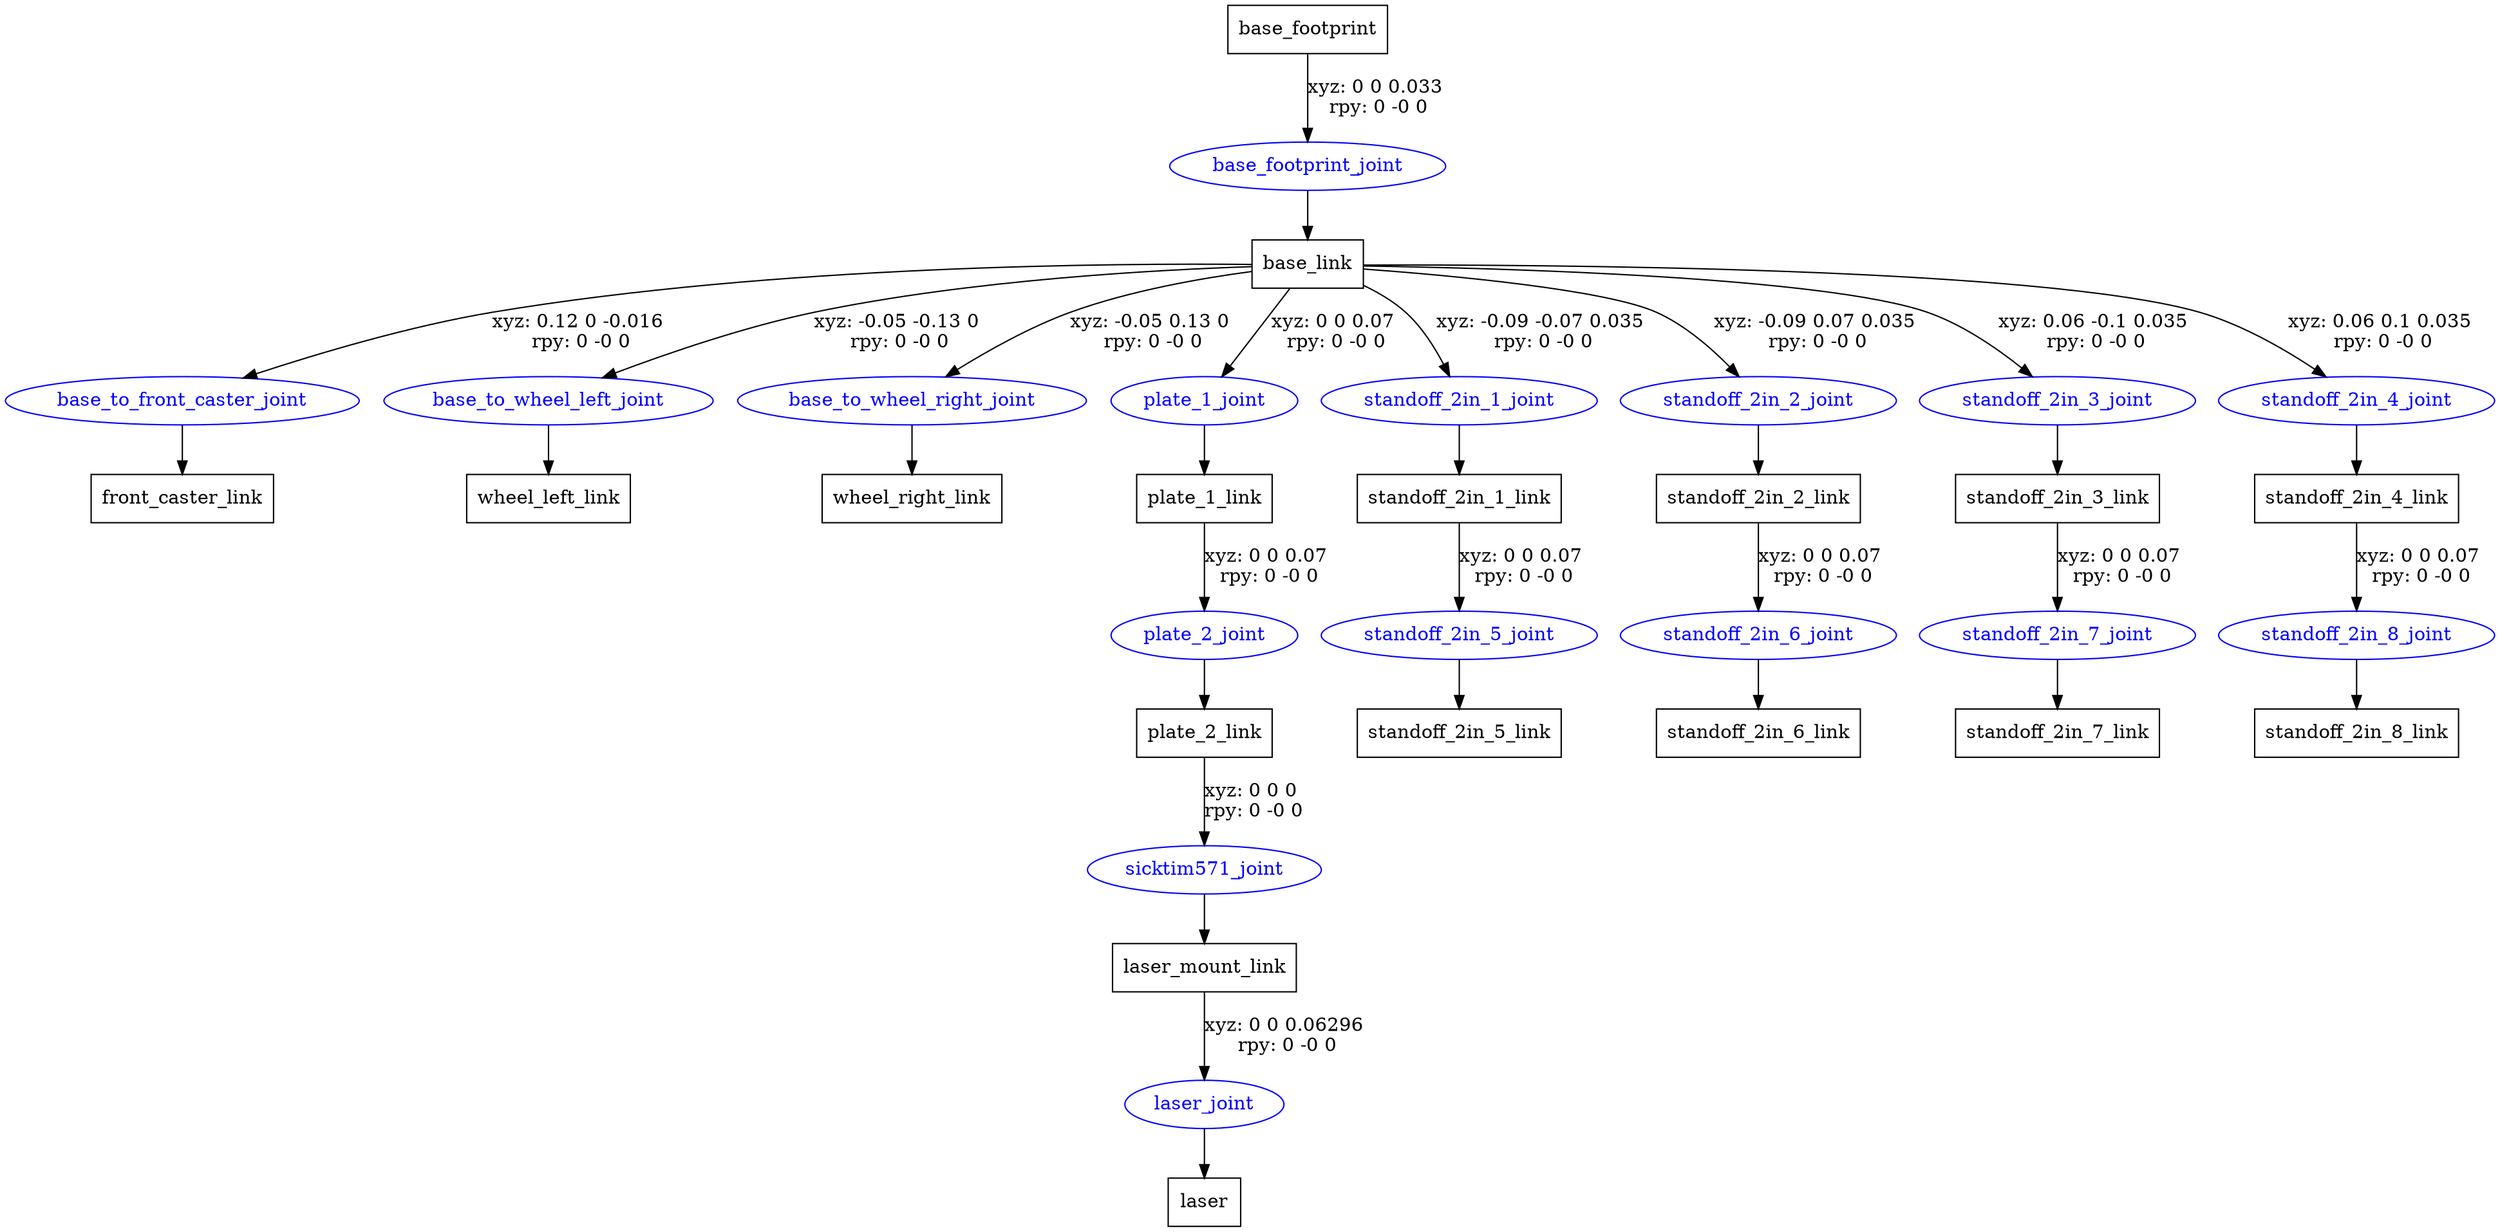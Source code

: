 digraph G {
node [shape=box];
"base_footprint" [label="base_footprint"];
"base_link" [label="base_link"];
"front_caster_link" [label="front_caster_link"];
"wheel_left_link" [label="wheel_left_link"];
"wheel_right_link" [label="wheel_right_link"];
"plate_1_link" [label="plate_1_link"];
"plate_2_link" [label="plate_2_link"];
"laser_mount_link" [label="laser_mount_link"];
"laser" [label="laser"];
"standoff_2in_1_link" [label="standoff_2in_1_link"];
"standoff_2in_5_link" [label="standoff_2in_5_link"];
"standoff_2in_2_link" [label="standoff_2in_2_link"];
"standoff_2in_6_link" [label="standoff_2in_6_link"];
"standoff_2in_3_link" [label="standoff_2in_3_link"];
"standoff_2in_7_link" [label="standoff_2in_7_link"];
"standoff_2in_4_link" [label="standoff_2in_4_link"];
"standoff_2in_8_link" [label="standoff_2in_8_link"];
node [shape=ellipse, color=blue, fontcolor=blue];
"base_footprint" -> "base_footprint_joint" [label="xyz: 0 0 0.033 \nrpy: 0 -0 0"]
"base_footprint_joint" -> "base_link"
"base_link" -> "base_to_front_caster_joint" [label="xyz: 0.12 0 -0.016 \nrpy: 0 -0 0"]
"base_to_front_caster_joint" -> "front_caster_link"
"base_link" -> "base_to_wheel_left_joint" [label="xyz: -0.05 -0.13 0 \nrpy: 0 -0 0"]
"base_to_wheel_left_joint" -> "wheel_left_link"
"base_link" -> "base_to_wheel_right_joint" [label="xyz: -0.05 0.13 0 \nrpy: 0 -0 0"]
"base_to_wheel_right_joint" -> "wheel_right_link"
"base_link" -> "plate_1_joint" [label="xyz: 0 0 0.07 \nrpy: 0 -0 0"]
"plate_1_joint" -> "plate_1_link"
"plate_1_link" -> "plate_2_joint" [label="xyz: 0 0 0.07 \nrpy: 0 -0 0"]
"plate_2_joint" -> "plate_2_link"
"plate_2_link" -> "sicktim571_joint" [label="xyz: 0 0 0 \nrpy: 0 -0 0"]
"sicktim571_joint" -> "laser_mount_link"
"laser_mount_link" -> "laser_joint" [label="xyz: 0 0 0.06296 \nrpy: 0 -0 0"]
"laser_joint" -> "laser"
"base_link" -> "standoff_2in_1_joint" [label="xyz: -0.09 -0.07 0.035 \nrpy: 0 -0 0"]
"standoff_2in_1_joint" -> "standoff_2in_1_link"
"standoff_2in_1_link" -> "standoff_2in_5_joint" [label="xyz: 0 0 0.07 \nrpy: 0 -0 0"]
"standoff_2in_5_joint" -> "standoff_2in_5_link"
"base_link" -> "standoff_2in_2_joint" [label="xyz: -0.09 0.07 0.035 \nrpy: 0 -0 0"]
"standoff_2in_2_joint" -> "standoff_2in_2_link"
"standoff_2in_2_link" -> "standoff_2in_6_joint" [label="xyz: 0 0 0.07 \nrpy: 0 -0 0"]
"standoff_2in_6_joint" -> "standoff_2in_6_link"
"base_link" -> "standoff_2in_3_joint" [label="xyz: 0.06 -0.1 0.035 \nrpy: 0 -0 0"]
"standoff_2in_3_joint" -> "standoff_2in_3_link"
"standoff_2in_3_link" -> "standoff_2in_7_joint" [label="xyz: 0 0 0.07 \nrpy: 0 -0 0"]
"standoff_2in_7_joint" -> "standoff_2in_7_link"
"base_link" -> "standoff_2in_4_joint" [label="xyz: 0.06 0.1 0.035 \nrpy: 0 -0 0"]
"standoff_2in_4_joint" -> "standoff_2in_4_link"
"standoff_2in_4_link" -> "standoff_2in_8_joint" [label="xyz: 0 0 0.07 \nrpy: 0 -0 0"]
"standoff_2in_8_joint" -> "standoff_2in_8_link"
}
